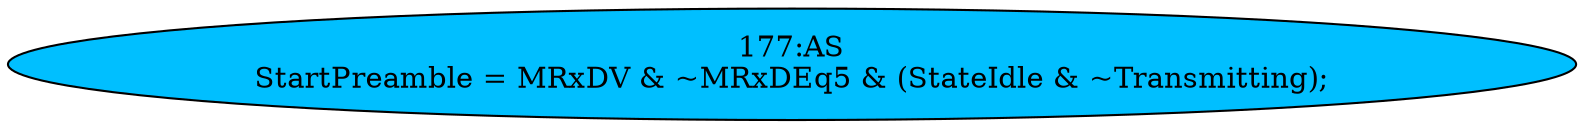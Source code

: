 strict digraph "" {
	node [label="\N"];
	"177:AS"	 [ast="<pyverilog.vparser.ast.Assign object at 0x7f059824bed0>",
		def_var="['StartPreamble']",
		fillcolor=deepskyblue,
		label="177:AS
StartPreamble = MRxDV & ~MRxDEq5 & (StateIdle & ~Transmitting);",
		statements="[]",
		style=filled,
		typ=Assign,
		use_var="['MRxDV', 'MRxDEq5', 'StateIdle', 'Transmitting']"];
}

